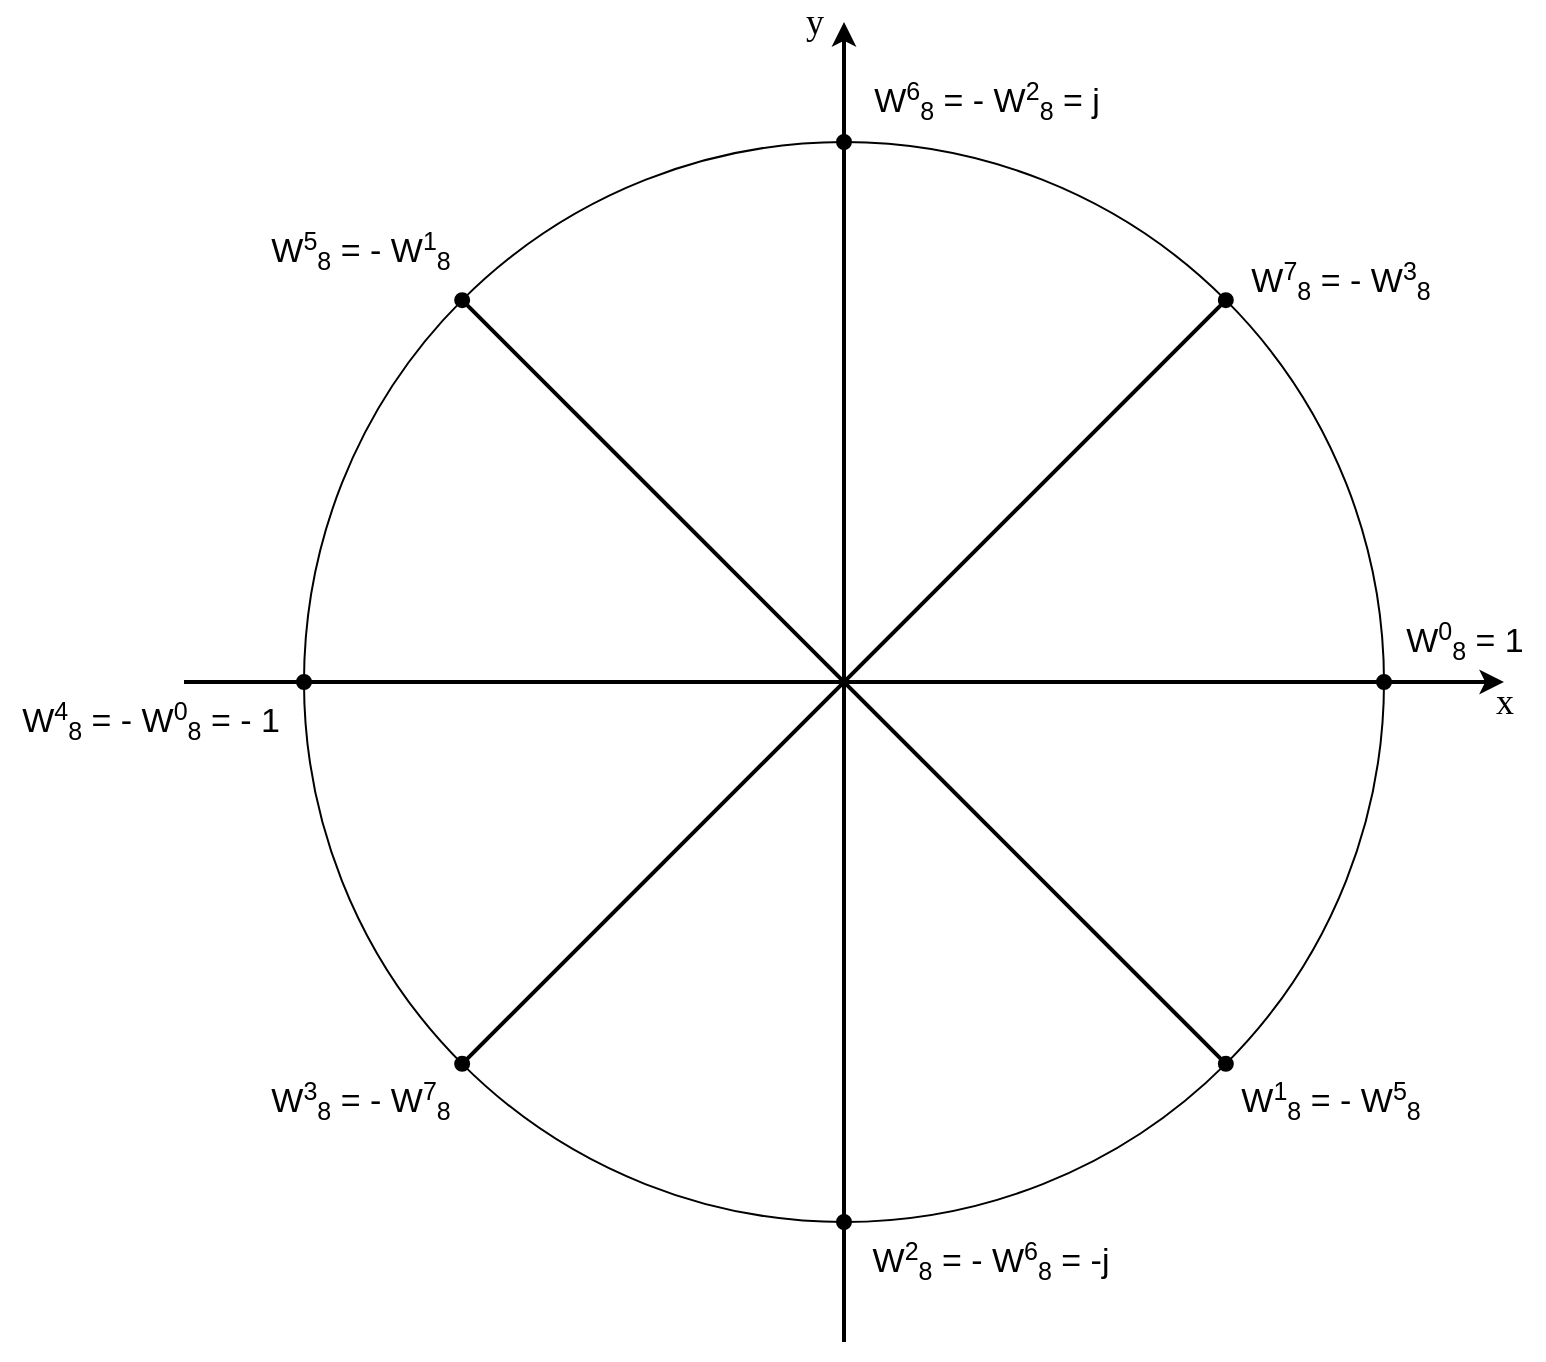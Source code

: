 <mxfile version="25.0.3">
  <diagram name="Page-1" id="Juiqj6YkxCS37qnOwY-p">
    <mxGraphModel dx="1434" dy="766" grid="1" gridSize="5" guides="1" tooltips="1" connect="1" arrows="1" fold="1" page="1" pageScale="1" pageWidth="850" pageHeight="1100" math="0" shadow="0">
      <root>
        <mxCell id="0" />
        <mxCell id="1" parent="0" />
        <mxCell id="RnNhrkKlVK8FuAkYZrih-7" value="x" style="endArrow=classic;html=1;rounded=0;strokeColor=default;align=center;verticalAlign=middle;fontFamily=NewsGotT;fontSize=18;fontColor=default;labelBackgroundColor=none;strokeWidth=2;" edge="1" parent="1">
          <mxGeometry x="1" y="-10" width="50" height="50" relative="1" as="geometry">
            <mxPoint x="100" y="370" as="sourcePoint" />
            <mxPoint x="760" y="370" as="targetPoint" />
            <mxPoint as="offset" />
          </mxGeometry>
        </mxCell>
        <mxCell id="RnNhrkKlVK8FuAkYZrih-8" value="y" style="endArrow=classic;html=1;rounded=0;strokeColor=default;align=center;verticalAlign=middle;fontFamily=NewsGotT;fontSize=18;fontColor=default;labelBackgroundColor=default;strokeWidth=2;" edge="1" parent="1">
          <mxGeometry x="1" y="15" width="50" height="50" relative="1" as="geometry">
            <mxPoint x="430" y="700" as="sourcePoint" />
            <mxPoint x="430" y="40" as="targetPoint" />
            <mxPoint as="offset" />
          </mxGeometry>
        </mxCell>
        <mxCell id="RnNhrkKlVK8FuAkYZrih-1" value="" style="ellipse;whiteSpace=wrap;html=1;aspect=fixed;" vertex="1" parent="1">
          <mxGeometry x="160" y="100" width="540" height="540" as="geometry" />
        </mxCell>
        <mxCell id="RnNhrkKlVK8FuAkYZrih-2" style="rounded=0;orthogonalLoop=1;jettySize=auto;html=1;exitX=0;exitY=1;exitDx=0;exitDy=0;entryX=1;entryY=0;entryDx=0;entryDy=0;endArrow=oval;endFill=1;startArrow=oval;startFill=1;strokeWidth=2;" edge="1" parent="1" source="RnNhrkKlVK8FuAkYZrih-1" target="RnNhrkKlVK8FuAkYZrih-1">
          <mxGeometry relative="1" as="geometry" />
        </mxCell>
        <mxCell id="RnNhrkKlVK8FuAkYZrih-3" style="rounded=0;orthogonalLoop=1;jettySize=auto;html=1;exitX=0;exitY=0;exitDx=0;exitDy=0;entryX=1;entryY=1;entryDx=0;entryDy=0;startArrow=oval;startFill=1;endArrow=oval;endFill=1;strokeWidth=2;" edge="1" parent="1" source="RnNhrkKlVK8FuAkYZrih-1" target="RnNhrkKlVK8FuAkYZrih-1">
          <mxGeometry relative="1" as="geometry" />
        </mxCell>
        <mxCell id="RnNhrkKlVK8FuAkYZrih-4" style="rounded=0;orthogonalLoop=1;jettySize=auto;html=1;exitX=0;exitY=0.5;exitDx=0;exitDy=0;entryX=1;entryY=0.5;entryDx=0;entryDy=0;startArrow=oval;startFill=1;endArrow=oval;endFill=1;strokeWidth=2;" edge="1" parent="1" source="RnNhrkKlVK8FuAkYZrih-1" target="RnNhrkKlVK8FuAkYZrih-1">
          <mxGeometry relative="1" as="geometry" />
        </mxCell>
        <mxCell id="RnNhrkKlVK8FuAkYZrih-5" style="rounded=0;orthogonalLoop=1;jettySize=auto;html=1;exitX=0.5;exitY=0;exitDx=0;exitDy=0;entryX=0.5;entryY=1;entryDx=0;entryDy=0;startArrow=oval;startFill=1;endArrow=oval;endFill=1;strokeWidth=2;" edge="1" parent="1" source="RnNhrkKlVK8FuAkYZrih-1" target="RnNhrkKlVK8FuAkYZrih-1">
          <mxGeometry relative="1" as="geometry" />
        </mxCell>
        <mxCell id="RnNhrkKlVK8FuAkYZrih-10" value="W&lt;font style=&quot;font-size: 15px;&quot;&gt;&lt;sup&gt;0&lt;/sup&gt;&lt;sub&gt;8&lt;/sub&gt;&lt;/font&gt; = 1" style="text;html=1;align=center;verticalAlign=middle;resizable=0;points=[];autosize=1;strokeColor=none;fillColor=none;fontFamily=Helvetica;fontSize=17;fontColor=default;labelBackgroundColor=default;" vertex="1" parent="1">
          <mxGeometry x="700" y="330" width="80" height="40" as="geometry" />
        </mxCell>
        <mxCell id="RnNhrkKlVK8FuAkYZrih-11" value="W&lt;font style=&quot;font-size: 15px;&quot;&gt;&lt;sup&gt;1&lt;/sup&gt;&lt;sub&gt;8&lt;/sub&gt;&lt;/font&gt; = - W&lt;font style=&quot;font-size: 15px;&quot;&gt;&lt;sup&gt;5&lt;/sup&gt;&lt;sub&gt;8&lt;/sub&gt;&lt;/font&gt;" style="text;html=1;align=center;verticalAlign=middle;resizable=0;points=[];autosize=1;strokeColor=none;fillColor=none;fontFamily=Helvetica;fontSize=17;fontColor=default;labelBackgroundColor=default;" vertex="1" parent="1">
          <mxGeometry x="618" y="560" width="110" height="40" as="geometry" />
        </mxCell>
        <mxCell id="RnNhrkKlVK8FuAkYZrih-12" value="W&lt;font style=&quot;font-size: 15px;&quot;&gt;&lt;sup&gt;2&lt;/sup&gt;&lt;sub&gt;8&lt;/sub&gt;&lt;/font&gt; = - W&lt;font style=&quot;font-size: 15px;&quot;&gt;&lt;sup&gt;6&lt;/sup&gt;&lt;sub&gt;8&lt;/sub&gt;&lt;/font&gt; = -j" style="text;html=1;align=center;verticalAlign=middle;resizable=0;points=[];autosize=1;strokeColor=none;fillColor=none;fontFamily=Helvetica;fontSize=17;fontColor=default;labelBackgroundColor=default;" vertex="1" parent="1">
          <mxGeometry x="433" y="640" width="140" height="40" as="geometry" />
        </mxCell>
        <mxCell id="RnNhrkKlVK8FuAkYZrih-13" value="W&lt;font style=&quot;font-size: 15px;&quot;&gt;&lt;sup&gt;3&lt;/sup&gt;&lt;sub&gt;8&lt;/sub&gt;&lt;/font&gt; = - W&lt;font style=&quot;font-size: 15px;&quot;&gt;&lt;sup&gt;7&lt;/sup&gt;&lt;sub&gt;8&lt;/sub&gt;&lt;/font&gt;" style="text;html=1;align=center;verticalAlign=middle;resizable=0;points=[];autosize=1;strokeColor=none;fillColor=none;fontFamily=Helvetica;fontSize=17;fontColor=default;labelBackgroundColor=default;" vertex="1" parent="1">
          <mxGeometry x="133" y="560" width="110" height="40" as="geometry" />
        </mxCell>
        <mxCell id="RnNhrkKlVK8FuAkYZrih-14" value="W&lt;font style=&quot;font-size: 15px;&quot;&gt;&lt;sup&gt;4&lt;/sup&gt;&lt;sub&gt;8&lt;/sub&gt;&lt;/font&gt; = - W&lt;font style=&quot;font-size: 15px;&quot;&gt;&lt;sup&gt;0&lt;/sup&gt;&lt;sub&gt;8&lt;/sub&gt;&lt;/font&gt; = - 1" style="text;html=1;align=center;verticalAlign=middle;resizable=0;points=[];autosize=1;strokeColor=none;fillColor=none;fontFamily=Helvetica;fontSize=17;fontColor=default;labelBackgroundColor=default;" vertex="1" parent="1">
          <mxGeometry x="8" y="370" width="150" height="40" as="geometry" />
        </mxCell>
        <mxCell id="RnNhrkKlVK8FuAkYZrih-15" value="W&lt;font style=&quot;font-size: 15px;&quot;&gt;&lt;sup&gt;5&lt;/sup&gt;&lt;sub&gt;8&lt;/sub&gt;&lt;/font&gt; = - W&lt;font style=&quot;font-size: 15px;&quot;&gt;&lt;sup&gt;1&lt;/sup&gt;&lt;sub&gt;8&lt;/sub&gt;&lt;/font&gt;" style="text;html=1;align=center;verticalAlign=middle;resizable=0;points=[];autosize=1;strokeColor=none;fillColor=none;fontFamily=Helvetica;fontSize=17;fontColor=default;labelBackgroundColor=default;" vertex="1" parent="1">
          <mxGeometry x="133" y="135" width="110" height="40" as="geometry" />
        </mxCell>
        <mxCell id="RnNhrkKlVK8FuAkYZrih-16" value="W&lt;font style=&quot;font-size: 15px;&quot;&gt;&lt;sup&gt;6&lt;/sup&gt;&lt;sub&gt;8&lt;/sub&gt;&lt;/font&gt; = - W&lt;font style=&quot;font-size: 15px;&quot;&gt;&lt;sup&gt;2&lt;/sup&gt;&lt;sub&gt;8&lt;/sub&gt;&lt;/font&gt; = j" style="text;html=1;align=center;verticalAlign=middle;resizable=0;points=[];autosize=1;strokeColor=none;fillColor=none;fontFamily=Helvetica;fontSize=17;fontColor=default;labelBackgroundColor=default;" vertex="1" parent="1">
          <mxGeometry x="433" y="60" width="135" height="40" as="geometry" />
        </mxCell>
        <mxCell id="RnNhrkKlVK8FuAkYZrih-17" value="W&lt;font style=&quot;font-size: 15px;&quot;&gt;&lt;sup&gt;7&lt;/sup&gt;&lt;sub&gt;8&lt;/sub&gt;&lt;/font&gt; = - W&lt;font style=&quot;font-size: 15px;&quot;&gt;&lt;sup&gt;3&lt;/sup&gt;&lt;sub&gt;8&lt;/sub&gt;&lt;/font&gt; " style="text;html=1;align=center;verticalAlign=middle;resizable=0;points=[];autosize=1;strokeColor=none;fillColor=none;fontFamily=Helvetica;fontSize=17;fontColor=default;labelBackgroundColor=default;" vertex="1" parent="1">
          <mxGeometry x="623" y="150" width="110" height="40" as="geometry" />
        </mxCell>
      </root>
    </mxGraphModel>
  </diagram>
</mxfile>
